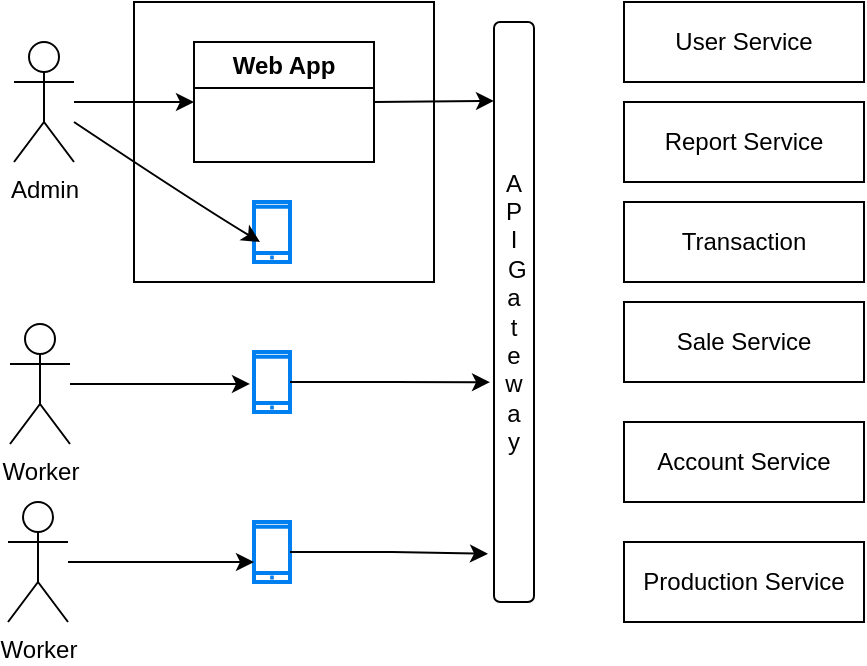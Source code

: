 <mxfile version="25.0.3">
  <diagram name="Page-1" id="EjsbMdNxCGZ8m0mxx56r">
    <mxGraphModel dx="1386" dy="755" grid="1" gridSize="10" guides="1" tooltips="1" connect="1" arrows="1" fold="1" page="1" pageScale="1" pageWidth="850" pageHeight="1100" math="0" shadow="0">
      <root>
        <mxCell id="0" />
        <mxCell id="1" parent="0" />
        <mxCell id="vr0eiFD3yKQDkcYfbocp-15" value="" style="rounded=0;whiteSpace=wrap;html=1;" vertex="1" parent="1">
          <mxGeometry x="120" y="230" width="150" height="140" as="geometry" />
        </mxCell>
        <mxCell id="vr0eiFD3yKQDkcYfbocp-1" value="User Service" style="rounded=0;whiteSpace=wrap;html=1;" vertex="1" parent="1">
          <mxGeometry x="365" y="230" width="120" height="40" as="geometry" />
        </mxCell>
        <mxCell id="vr0eiFD3yKQDkcYfbocp-2" value="Admin" style="shape=umlActor;verticalLabelPosition=bottom;verticalAlign=top;html=1;outlineConnect=0;" vertex="1" parent="1">
          <mxGeometry x="60" y="250" width="30" height="60" as="geometry" />
        </mxCell>
        <mxCell id="vr0eiFD3yKQDkcYfbocp-5" value="Worker" style="shape=umlActor;verticalLabelPosition=bottom;verticalAlign=top;html=1;outlineConnect=0;" vertex="1" parent="1">
          <mxGeometry x="58" y="391" width="30" height="60" as="geometry" />
        </mxCell>
        <mxCell id="vr0eiFD3yKQDkcYfbocp-9" value="A&lt;div&gt;P&lt;/div&gt;&lt;div&gt;I&lt;/div&gt;&lt;div&gt;&amp;nbsp;G&lt;div&gt;a&lt;/div&gt;&lt;div&gt;t&lt;/div&gt;&lt;div&gt;e&lt;/div&gt;&lt;div&gt;w&lt;/div&gt;&lt;div&gt;a&lt;/div&gt;&lt;div&gt;y&lt;/div&gt;&lt;/div&gt;" style="rounded=1;whiteSpace=wrap;html=1;" vertex="1" parent="1">
          <mxGeometry x="300" y="240" width="20" height="290" as="geometry" />
        </mxCell>
        <mxCell id="vr0eiFD3yKQDkcYfbocp-10" value="" style="endArrow=classic;html=1;rounded=0;" edge="1" parent="1" source="vr0eiFD3yKQDkcYfbocp-2">
          <mxGeometry width="50" height="50" relative="1" as="geometry">
            <mxPoint x="400" y="510" as="sourcePoint" />
            <mxPoint x="150" y="280" as="targetPoint" />
          </mxGeometry>
        </mxCell>
        <mxCell id="vr0eiFD3yKQDkcYfbocp-12" value="" style="endArrow=classic;html=1;rounded=0;exitX=1;exitY=0.5;exitDx=0;exitDy=0;entryX=0;entryY=0.136;entryDx=0;entryDy=0;entryPerimeter=0;" edge="1" parent="1" source="vr0eiFD3yKQDkcYfbocp-11" target="vr0eiFD3yKQDkcYfbocp-9">
          <mxGeometry width="50" height="50" relative="1" as="geometry">
            <mxPoint x="400" y="510" as="sourcePoint" />
            <mxPoint x="450" y="460" as="targetPoint" />
          </mxGeometry>
        </mxCell>
        <mxCell id="vr0eiFD3yKQDkcYfbocp-13" value="" style="html=1;verticalLabelPosition=bottom;align=center;labelBackgroundColor=#ffffff;verticalAlign=top;strokeWidth=2;strokeColor=#0080F0;shadow=0;dashed=0;shape=mxgraph.ios7.icons.smartphone;" vertex="1" parent="1">
          <mxGeometry x="180" y="330" width="18" height="30" as="geometry" />
        </mxCell>
        <mxCell id="vr0eiFD3yKQDkcYfbocp-11" value="Web App" style="swimlane;whiteSpace=wrap;html=1;" vertex="1" parent="1">
          <mxGeometry x="150" y="250" width="90" height="60" as="geometry" />
        </mxCell>
        <mxCell id="vr0eiFD3yKQDkcYfbocp-14" value="" style="html=1;verticalLabelPosition=bottom;align=center;labelBackgroundColor=#ffffff;verticalAlign=top;strokeWidth=2;strokeColor=#0080F0;shadow=0;dashed=0;shape=mxgraph.ios7.icons.smartphone;" vertex="1" parent="1">
          <mxGeometry x="180" y="405" width="18" height="30" as="geometry" />
        </mxCell>
        <mxCell id="vr0eiFD3yKQDkcYfbocp-16" value="" style="curved=1;endArrow=classic;html=1;rounded=0;entryX=0.167;entryY=0.667;entryDx=0;entryDy=0;entryPerimeter=0;" edge="1" parent="1" source="vr0eiFD3yKQDkcYfbocp-2" target="vr0eiFD3yKQDkcYfbocp-13">
          <mxGeometry width="50" height="50" relative="1" as="geometry">
            <mxPoint x="400" y="510" as="sourcePoint" />
            <mxPoint x="450" y="460" as="targetPoint" />
            <Array as="points">
              <mxPoint x="150" y="330" />
            </Array>
          </mxGeometry>
        </mxCell>
        <mxCell id="vr0eiFD3yKQDkcYfbocp-17" value="" style="endArrow=classic;html=1;rounded=0;entryX=-0.111;entryY=0.533;entryDx=0;entryDy=0;entryPerimeter=0;" edge="1" parent="1" source="vr0eiFD3yKQDkcYfbocp-5" target="vr0eiFD3yKQDkcYfbocp-14">
          <mxGeometry width="50" height="50" relative="1" as="geometry">
            <mxPoint x="400" y="510" as="sourcePoint" />
            <mxPoint x="450" y="460" as="targetPoint" />
          </mxGeometry>
        </mxCell>
        <mxCell id="vr0eiFD3yKQDkcYfbocp-18" value="" style="html=1;verticalLabelPosition=bottom;align=center;labelBackgroundColor=#ffffff;verticalAlign=top;strokeWidth=2;strokeColor=#0080F0;shadow=0;dashed=0;shape=mxgraph.ios7.icons.smartphone;" vertex="1" parent="1">
          <mxGeometry x="180" y="490" width="18" height="30" as="geometry" />
        </mxCell>
        <mxCell id="vr0eiFD3yKQDkcYfbocp-19" value="Worker" style="shape=umlActor;verticalLabelPosition=bottom;verticalAlign=top;html=1;outlineConnect=0;" vertex="1" parent="1">
          <mxGeometry x="57" y="480" width="30" height="60" as="geometry" />
        </mxCell>
        <mxCell id="vr0eiFD3yKQDkcYfbocp-21" style="edgeStyle=orthogonalEdgeStyle;rounded=0;orthogonalLoop=1;jettySize=auto;html=1;entryX=0;entryY=0.667;entryDx=0;entryDy=0;entryPerimeter=0;" edge="1" parent="1" source="vr0eiFD3yKQDkcYfbocp-19" target="vr0eiFD3yKQDkcYfbocp-18">
          <mxGeometry relative="1" as="geometry" />
        </mxCell>
        <mxCell id="vr0eiFD3yKQDkcYfbocp-22" style="edgeStyle=orthogonalEdgeStyle;rounded=0;orthogonalLoop=1;jettySize=auto;html=1;entryX=-0.1;entryY=0.621;entryDx=0;entryDy=0;entryPerimeter=0;" edge="1" parent="1" source="vr0eiFD3yKQDkcYfbocp-14" target="vr0eiFD3yKQDkcYfbocp-9">
          <mxGeometry relative="1" as="geometry" />
        </mxCell>
        <mxCell id="vr0eiFD3yKQDkcYfbocp-23" style="edgeStyle=orthogonalEdgeStyle;rounded=0;orthogonalLoop=1;jettySize=auto;html=1;entryX=-0.15;entryY=0.917;entryDx=0;entryDy=0;entryPerimeter=0;" edge="1" parent="1" source="vr0eiFD3yKQDkcYfbocp-18" target="vr0eiFD3yKQDkcYfbocp-9">
          <mxGeometry relative="1" as="geometry" />
        </mxCell>
        <mxCell id="vr0eiFD3yKQDkcYfbocp-24" value="Transaction" style="rounded=0;whiteSpace=wrap;html=1;" vertex="1" parent="1">
          <mxGeometry x="365" y="330" width="120" height="40" as="geometry" />
        </mxCell>
        <mxCell id="vr0eiFD3yKQDkcYfbocp-25" value="Sale Service" style="rounded=0;whiteSpace=wrap;html=1;" vertex="1" parent="1">
          <mxGeometry x="365" y="380" width="120" height="40" as="geometry" />
        </mxCell>
        <mxCell id="vr0eiFD3yKQDkcYfbocp-26" value="Production Service" style="rounded=0;whiteSpace=wrap;html=1;" vertex="1" parent="1">
          <mxGeometry x="365" y="500" width="120" height="40" as="geometry" />
        </mxCell>
        <mxCell id="vr0eiFD3yKQDkcYfbocp-27" value="Report Service" style="rounded=0;whiteSpace=wrap;html=1;" vertex="1" parent="1">
          <mxGeometry x="365" y="280" width="120" height="40" as="geometry" />
        </mxCell>
        <mxCell id="vr0eiFD3yKQDkcYfbocp-28" value="Account Service" style="rounded=0;whiteSpace=wrap;html=1;" vertex="1" parent="1">
          <mxGeometry x="365" y="440" width="120" height="40" as="geometry" />
        </mxCell>
      </root>
    </mxGraphModel>
  </diagram>
</mxfile>
